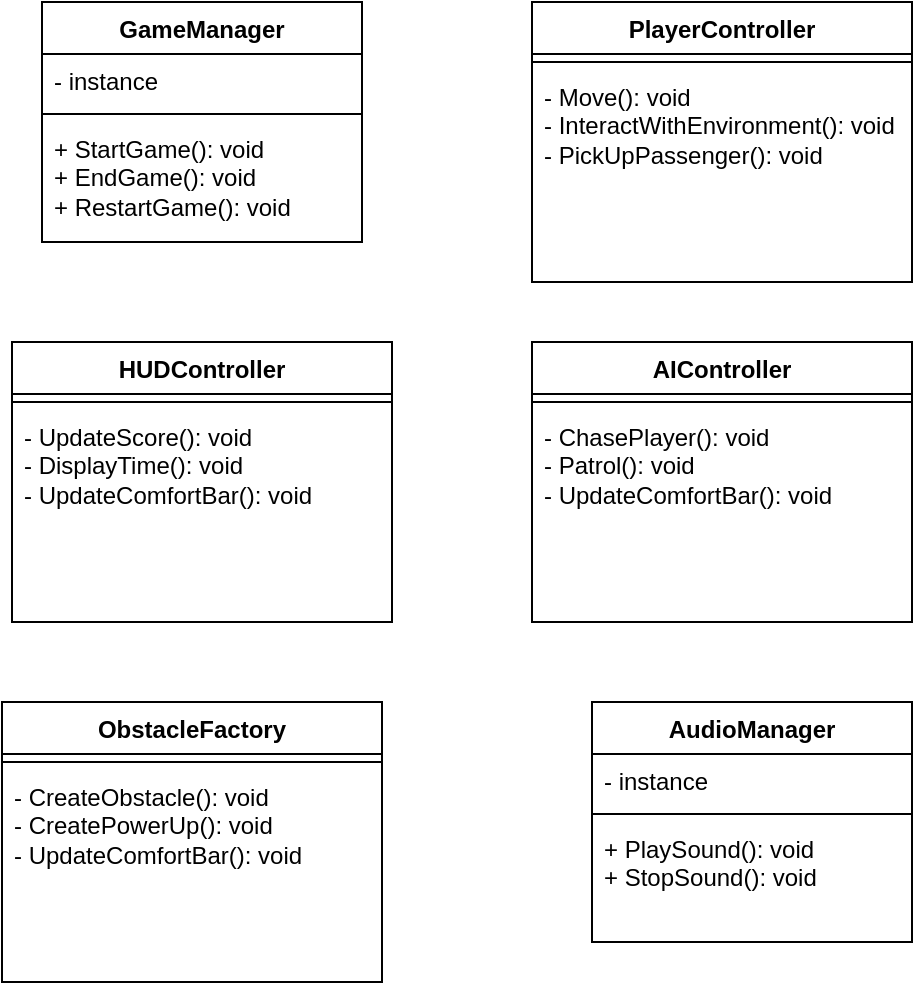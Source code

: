<mxfile version="24.7.16">
  <diagram name="Page-1" id="lVFunfldX__j-fV8zxtV">
    <mxGraphModel dx="1034" dy="492" grid="1" gridSize="10" guides="1" tooltips="1" connect="1" arrows="1" fold="1" page="1" pageScale="1" pageWidth="850" pageHeight="1100" math="0" shadow="0">
      <root>
        <mxCell id="0" />
        <mxCell id="1" parent="0" />
        <mxCell id="Zg6Z9V_iIzjyqQReN4WH-5" value="PlayerController" style="swimlane;fontStyle=1;align=center;verticalAlign=top;childLayout=stackLayout;horizontal=1;startSize=26;horizontalStack=0;resizeParent=1;resizeParentMax=0;resizeLast=0;collapsible=1;marginBottom=0;whiteSpace=wrap;html=1;" vertex="1" parent="1">
          <mxGeometry x="425" y="130" width="190" height="140" as="geometry" />
        </mxCell>
        <mxCell id="Zg6Z9V_iIzjyqQReN4WH-6" value="" style="line;strokeWidth=1;fillColor=none;align=left;verticalAlign=middle;spacingTop=-1;spacingLeft=3;spacingRight=3;rotatable=0;labelPosition=right;points=[];portConstraint=eastwest;strokeColor=inherit;" vertex="1" parent="Zg6Z9V_iIzjyqQReN4WH-5">
          <mxGeometry y="26" width="190" height="8" as="geometry" />
        </mxCell>
        <mxCell id="Zg6Z9V_iIzjyqQReN4WH-7" value="- Move(): void&lt;div&gt;- InteractWithEnvironment(): void&lt;/div&gt;&lt;div&gt;- PickUpPassenger(): void&lt;/div&gt;" style="text;strokeColor=none;fillColor=none;align=left;verticalAlign=top;spacingLeft=4;spacingRight=4;overflow=hidden;rotatable=0;points=[[0,0.5],[1,0.5]];portConstraint=eastwest;whiteSpace=wrap;html=1;" vertex="1" parent="Zg6Z9V_iIzjyqQReN4WH-5">
          <mxGeometry y="34" width="190" height="106" as="geometry" />
        </mxCell>
        <mxCell id="Zg6Z9V_iIzjyqQReN4WH-9" value="GameManager" style="swimlane;fontStyle=1;align=center;verticalAlign=top;childLayout=stackLayout;horizontal=1;startSize=26;horizontalStack=0;resizeParent=1;resizeParentMax=0;resizeLast=0;collapsible=1;marginBottom=0;whiteSpace=wrap;html=1;" vertex="1" parent="1">
          <mxGeometry x="180" y="130" width="160" height="120" as="geometry" />
        </mxCell>
        <mxCell id="Zg6Z9V_iIzjyqQReN4WH-10" value="- instance" style="text;strokeColor=none;fillColor=none;align=left;verticalAlign=top;spacingLeft=4;spacingRight=4;overflow=hidden;rotatable=0;points=[[0,0.5],[1,0.5]];portConstraint=eastwest;whiteSpace=wrap;html=1;" vertex="1" parent="Zg6Z9V_iIzjyqQReN4WH-9">
          <mxGeometry y="26" width="160" height="26" as="geometry" />
        </mxCell>
        <mxCell id="Zg6Z9V_iIzjyqQReN4WH-11" value="" style="line;strokeWidth=1;fillColor=none;align=left;verticalAlign=middle;spacingTop=-1;spacingLeft=3;spacingRight=3;rotatable=0;labelPosition=right;points=[];portConstraint=eastwest;strokeColor=inherit;" vertex="1" parent="Zg6Z9V_iIzjyqQReN4WH-9">
          <mxGeometry y="52" width="160" height="8" as="geometry" />
        </mxCell>
        <mxCell id="Zg6Z9V_iIzjyqQReN4WH-12" value="+ StartGame(): void&lt;div&gt;+ EndGame(): void&lt;/div&gt;&lt;div&gt;+ RestartGame(): void&lt;/div&gt;" style="text;strokeColor=none;fillColor=none;align=left;verticalAlign=top;spacingLeft=4;spacingRight=4;overflow=hidden;rotatable=0;points=[[0,0.5],[1,0.5]];portConstraint=eastwest;whiteSpace=wrap;html=1;" vertex="1" parent="Zg6Z9V_iIzjyqQReN4WH-9">
          <mxGeometry y="60" width="160" height="60" as="geometry" />
        </mxCell>
        <mxCell id="Zg6Z9V_iIzjyqQReN4WH-13" value="HUDController" style="swimlane;fontStyle=1;align=center;verticalAlign=top;childLayout=stackLayout;horizontal=1;startSize=26;horizontalStack=0;resizeParent=1;resizeParentMax=0;resizeLast=0;collapsible=1;marginBottom=0;whiteSpace=wrap;html=1;" vertex="1" parent="1">
          <mxGeometry x="165" y="300" width="190" height="140" as="geometry" />
        </mxCell>
        <mxCell id="Zg6Z9V_iIzjyqQReN4WH-14" value="" style="line;strokeWidth=1;fillColor=none;align=left;verticalAlign=middle;spacingTop=-1;spacingLeft=3;spacingRight=3;rotatable=0;labelPosition=right;points=[];portConstraint=eastwest;strokeColor=inherit;" vertex="1" parent="Zg6Z9V_iIzjyqQReN4WH-13">
          <mxGeometry y="26" width="190" height="8" as="geometry" />
        </mxCell>
        <mxCell id="Zg6Z9V_iIzjyqQReN4WH-15" value="- UpdateScore(): void&lt;div&gt;- DisplayTime(): void&lt;/div&gt;&lt;div&gt;- UpdateComfortBar(): void&lt;/div&gt;" style="text;strokeColor=none;fillColor=none;align=left;verticalAlign=top;spacingLeft=4;spacingRight=4;overflow=hidden;rotatable=0;points=[[0,0.5],[1,0.5]];portConstraint=eastwest;whiteSpace=wrap;html=1;" vertex="1" parent="Zg6Z9V_iIzjyqQReN4WH-13">
          <mxGeometry y="34" width="190" height="106" as="geometry" />
        </mxCell>
        <mxCell id="Zg6Z9V_iIzjyqQReN4WH-16" value="AIController" style="swimlane;fontStyle=1;align=center;verticalAlign=top;childLayout=stackLayout;horizontal=1;startSize=26;horizontalStack=0;resizeParent=1;resizeParentMax=0;resizeLast=0;collapsible=1;marginBottom=0;whiteSpace=wrap;html=1;" vertex="1" parent="1">
          <mxGeometry x="425" y="300" width="190" height="140" as="geometry" />
        </mxCell>
        <mxCell id="Zg6Z9V_iIzjyqQReN4WH-17" value="" style="line;strokeWidth=1;fillColor=none;align=left;verticalAlign=middle;spacingTop=-1;spacingLeft=3;spacingRight=3;rotatable=0;labelPosition=right;points=[];portConstraint=eastwest;strokeColor=inherit;" vertex="1" parent="Zg6Z9V_iIzjyqQReN4WH-16">
          <mxGeometry y="26" width="190" height="8" as="geometry" />
        </mxCell>
        <mxCell id="Zg6Z9V_iIzjyqQReN4WH-18" value="- ChasePlayer(): void&lt;div&gt;- Patrol(): void&lt;/div&gt;&lt;div&gt;- UpdateComfortBar(): void&lt;/div&gt;" style="text;strokeColor=none;fillColor=none;align=left;verticalAlign=top;spacingLeft=4;spacingRight=4;overflow=hidden;rotatable=0;points=[[0,0.5],[1,0.5]];portConstraint=eastwest;whiteSpace=wrap;html=1;" vertex="1" parent="Zg6Z9V_iIzjyqQReN4WH-16">
          <mxGeometry y="34" width="190" height="106" as="geometry" />
        </mxCell>
        <mxCell id="Zg6Z9V_iIzjyqQReN4WH-19" value="ObstacleFactory" style="swimlane;fontStyle=1;align=center;verticalAlign=top;childLayout=stackLayout;horizontal=1;startSize=26;horizontalStack=0;resizeParent=1;resizeParentMax=0;resizeLast=0;collapsible=1;marginBottom=0;whiteSpace=wrap;html=1;" vertex="1" parent="1">
          <mxGeometry x="160" y="480" width="190" height="140" as="geometry" />
        </mxCell>
        <mxCell id="Zg6Z9V_iIzjyqQReN4WH-20" value="" style="line;strokeWidth=1;fillColor=none;align=left;verticalAlign=middle;spacingTop=-1;spacingLeft=3;spacingRight=3;rotatable=0;labelPosition=right;points=[];portConstraint=eastwest;strokeColor=inherit;" vertex="1" parent="Zg6Z9V_iIzjyqQReN4WH-19">
          <mxGeometry y="26" width="190" height="8" as="geometry" />
        </mxCell>
        <mxCell id="Zg6Z9V_iIzjyqQReN4WH-21" value="- CreateObstacle(): void&lt;div&gt;- CreatePowerUp(): void&lt;/div&gt;&lt;div&gt;- UpdateComfortBar(): void&lt;/div&gt;" style="text;strokeColor=none;fillColor=none;align=left;verticalAlign=top;spacingLeft=4;spacingRight=4;overflow=hidden;rotatable=0;points=[[0,0.5],[1,0.5]];portConstraint=eastwest;whiteSpace=wrap;html=1;" vertex="1" parent="Zg6Z9V_iIzjyqQReN4WH-19">
          <mxGeometry y="34" width="190" height="106" as="geometry" />
        </mxCell>
        <mxCell id="Zg6Z9V_iIzjyqQReN4WH-22" value="AudioManager" style="swimlane;fontStyle=1;align=center;verticalAlign=top;childLayout=stackLayout;horizontal=1;startSize=26;horizontalStack=0;resizeParent=1;resizeParentMax=0;resizeLast=0;collapsible=1;marginBottom=0;whiteSpace=wrap;html=1;" vertex="1" parent="1">
          <mxGeometry x="455" y="480" width="160" height="120" as="geometry" />
        </mxCell>
        <mxCell id="Zg6Z9V_iIzjyqQReN4WH-23" value="- instance" style="text;strokeColor=none;fillColor=none;align=left;verticalAlign=top;spacingLeft=4;spacingRight=4;overflow=hidden;rotatable=0;points=[[0,0.5],[1,0.5]];portConstraint=eastwest;whiteSpace=wrap;html=1;" vertex="1" parent="Zg6Z9V_iIzjyqQReN4WH-22">
          <mxGeometry y="26" width="160" height="26" as="geometry" />
        </mxCell>
        <mxCell id="Zg6Z9V_iIzjyqQReN4WH-24" value="" style="line;strokeWidth=1;fillColor=none;align=left;verticalAlign=middle;spacingTop=-1;spacingLeft=3;spacingRight=3;rotatable=0;labelPosition=right;points=[];portConstraint=eastwest;strokeColor=inherit;" vertex="1" parent="Zg6Z9V_iIzjyqQReN4WH-22">
          <mxGeometry y="52" width="160" height="8" as="geometry" />
        </mxCell>
        <mxCell id="Zg6Z9V_iIzjyqQReN4WH-25" value="+ PlaySound(): void&lt;div&gt;+ StopSound(): void&lt;/div&gt;" style="text;strokeColor=none;fillColor=none;align=left;verticalAlign=top;spacingLeft=4;spacingRight=4;overflow=hidden;rotatable=0;points=[[0,0.5],[1,0.5]];portConstraint=eastwest;whiteSpace=wrap;html=1;" vertex="1" parent="Zg6Z9V_iIzjyqQReN4WH-22">
          <mxGeometry y="60" width="160" height="60" as="geometry" />
        </mxCell>
      </root>
    </mxGraphModel>
  </diagram>
</mxfile>
